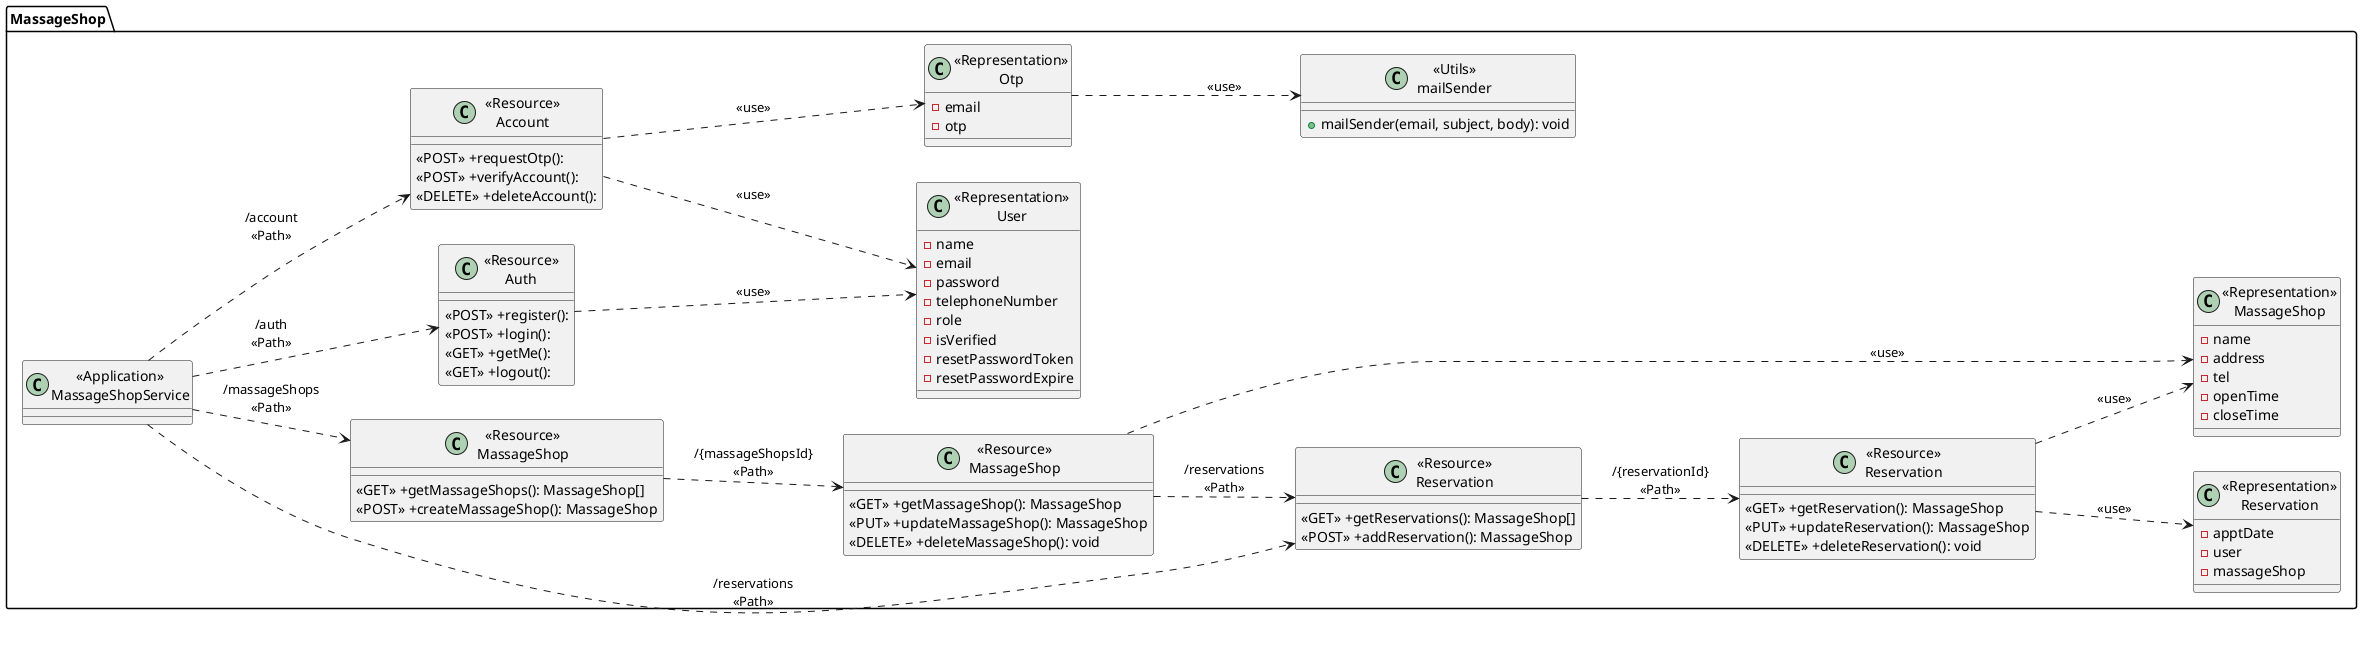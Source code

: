@startuml MassageShopService
left to right direction
package "MassageShop"{

' App '
    class "<<Application>>\nMassageShopService" as MassageShopService{}


' Controller '
    class "<<Resource>>\nMassageShop" as ResourceMassageShops {
        <<GET>> +getMassageShops(): MassageShop[]
        <<POST>> +createMassageShop(): MassageShop
    }

    class "<<Resource>>\nMassageShop" as ResourceMassageShop {
        <<GET>> +getMassageShop(): MassageShop
        <<PUT>> +updateMassageShop(): MassageShop
        <<DELETE>> +deleteMassageShop(): void
    }

    class "<<Resource>>\nAuth" as ResourceAuth {
        <<POST>> +register():
        <<POST>> +login():
        <<GET>> +getMe():
        <<GET>> +logout():
    }

    class "<<Resource>>\nAccount" as ResourceAccount {
        <<POST>> +requestOtp():
        <<POST>> +verifyAccount():
        <<DELETE>> +deleteAccount():
    }

    class "<<Resource>>\nReservation" as ResourceReservations {
        <<GET>> +getReservations(): MassageShop[]
        <<POST>> +addReservation(): MassageShop
    }

    class "<<Resource>>\nReservation" as ResourceReservation {
        <<GET>> +getReservation(): MassageShop
        <<PUT>> +updateReservation(): MassageShop
        <<DELETE>> +deleteReservation(): void
    }

' Utils '
    class "<<Utils>>\nmailSender" as UtilMailSender {
        +mailSender(email, subject, body): void
    }

' Models '
    class "<<Representation>>\nMassageShop" as RepresentationMassageShop {
        -name
        -address
        -tel
        -openTime
        -closeTime
    }

    class "<<Representation>>\nUser" as RepresentationUser {
        -name
        -email
        -password
        -telephoneNumber
        -role
        -isVerified
        -resetPasswordToken
        -resetPasswordExpire
    } 

    class "<<Representation>>\nReservation" as RepresentationReservation {
        -apptDate
        -user
        -massageShop
    } 

    class "<<Representation>>\nOtp" as RepresentationOtp {
        -email
        -otp
    } 

}

MassageShopService ..> ResourceMassageShops:"/massageShops\n<<Path>>"
ResourceMassageShops ..> ResourceMassageShop: "/{massageShopsId}\n<<Path>>"
ResourceMassageShop ..> ResourceReservations: "/reservations\n<<Path>>"
ResourceMassageShop ..> RepresentationMassageShop: "<<use>>"

MassageShopService ..> ResourceReservations:"/reservations\n<<Path>>"
ResourceReservations ..> ResourceReservation: "/{reservationId}\n<<Path>>"
ResourceReservation ...> RepresentationMassageShop:"<<use>>"
ResourceReservation ...> RepresentationReservation:"<<use>>"

MassageShopService ..> ResourceAuth:"/auth\n<<Path>>"
ResourceAuth ..> RepresentationUser:"<<use>>"

MassageShopService ..> ResourceAccount:"/account\n<<Path>>"
ResourceAccount ..> RepresentationUser:"<<use>>"
ResourceAccount ..> RepresentationOtp:"<<use>>"
RepresentationOtp ..> UtilMailSender:"<<use>>"


@enduml